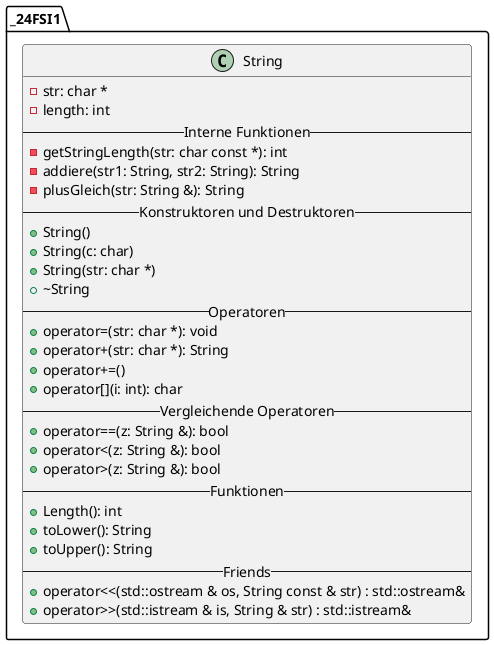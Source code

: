 @startuml
'https://plantuml.com/class-diagram
set namespaceSeparator ::
class _24FSI1::String {
-str: char *
-length: int
-- Interne Funktionen --
-getStringLength(str: char const *): int
-addiere(str1: String, str2: String): String
-plusGleich(str: String &): String
-- Konstruktoren und Destruktoren --
+String()
+String(c: char)
+String(str: char *)
+~String
-- Operatoren --
+operator=(str: char *): void
+operator+(str: char *): String
+operator+=()
+operator[](i: int): char
-- Vergleichende Operatoren --
+operator==(z: String &): bool
+operator<(z: String &): bool
+operator>(z: String &): bool
-- Funktionen --
+Length(): int
+toLower(): String
+toUpper(): String
-- Friends --
+operator<<(std::ostream & os, String const & str) : std::ostream&
+operator>>(std::istream & is, String & str) : std::istream&
}

}
@enduml